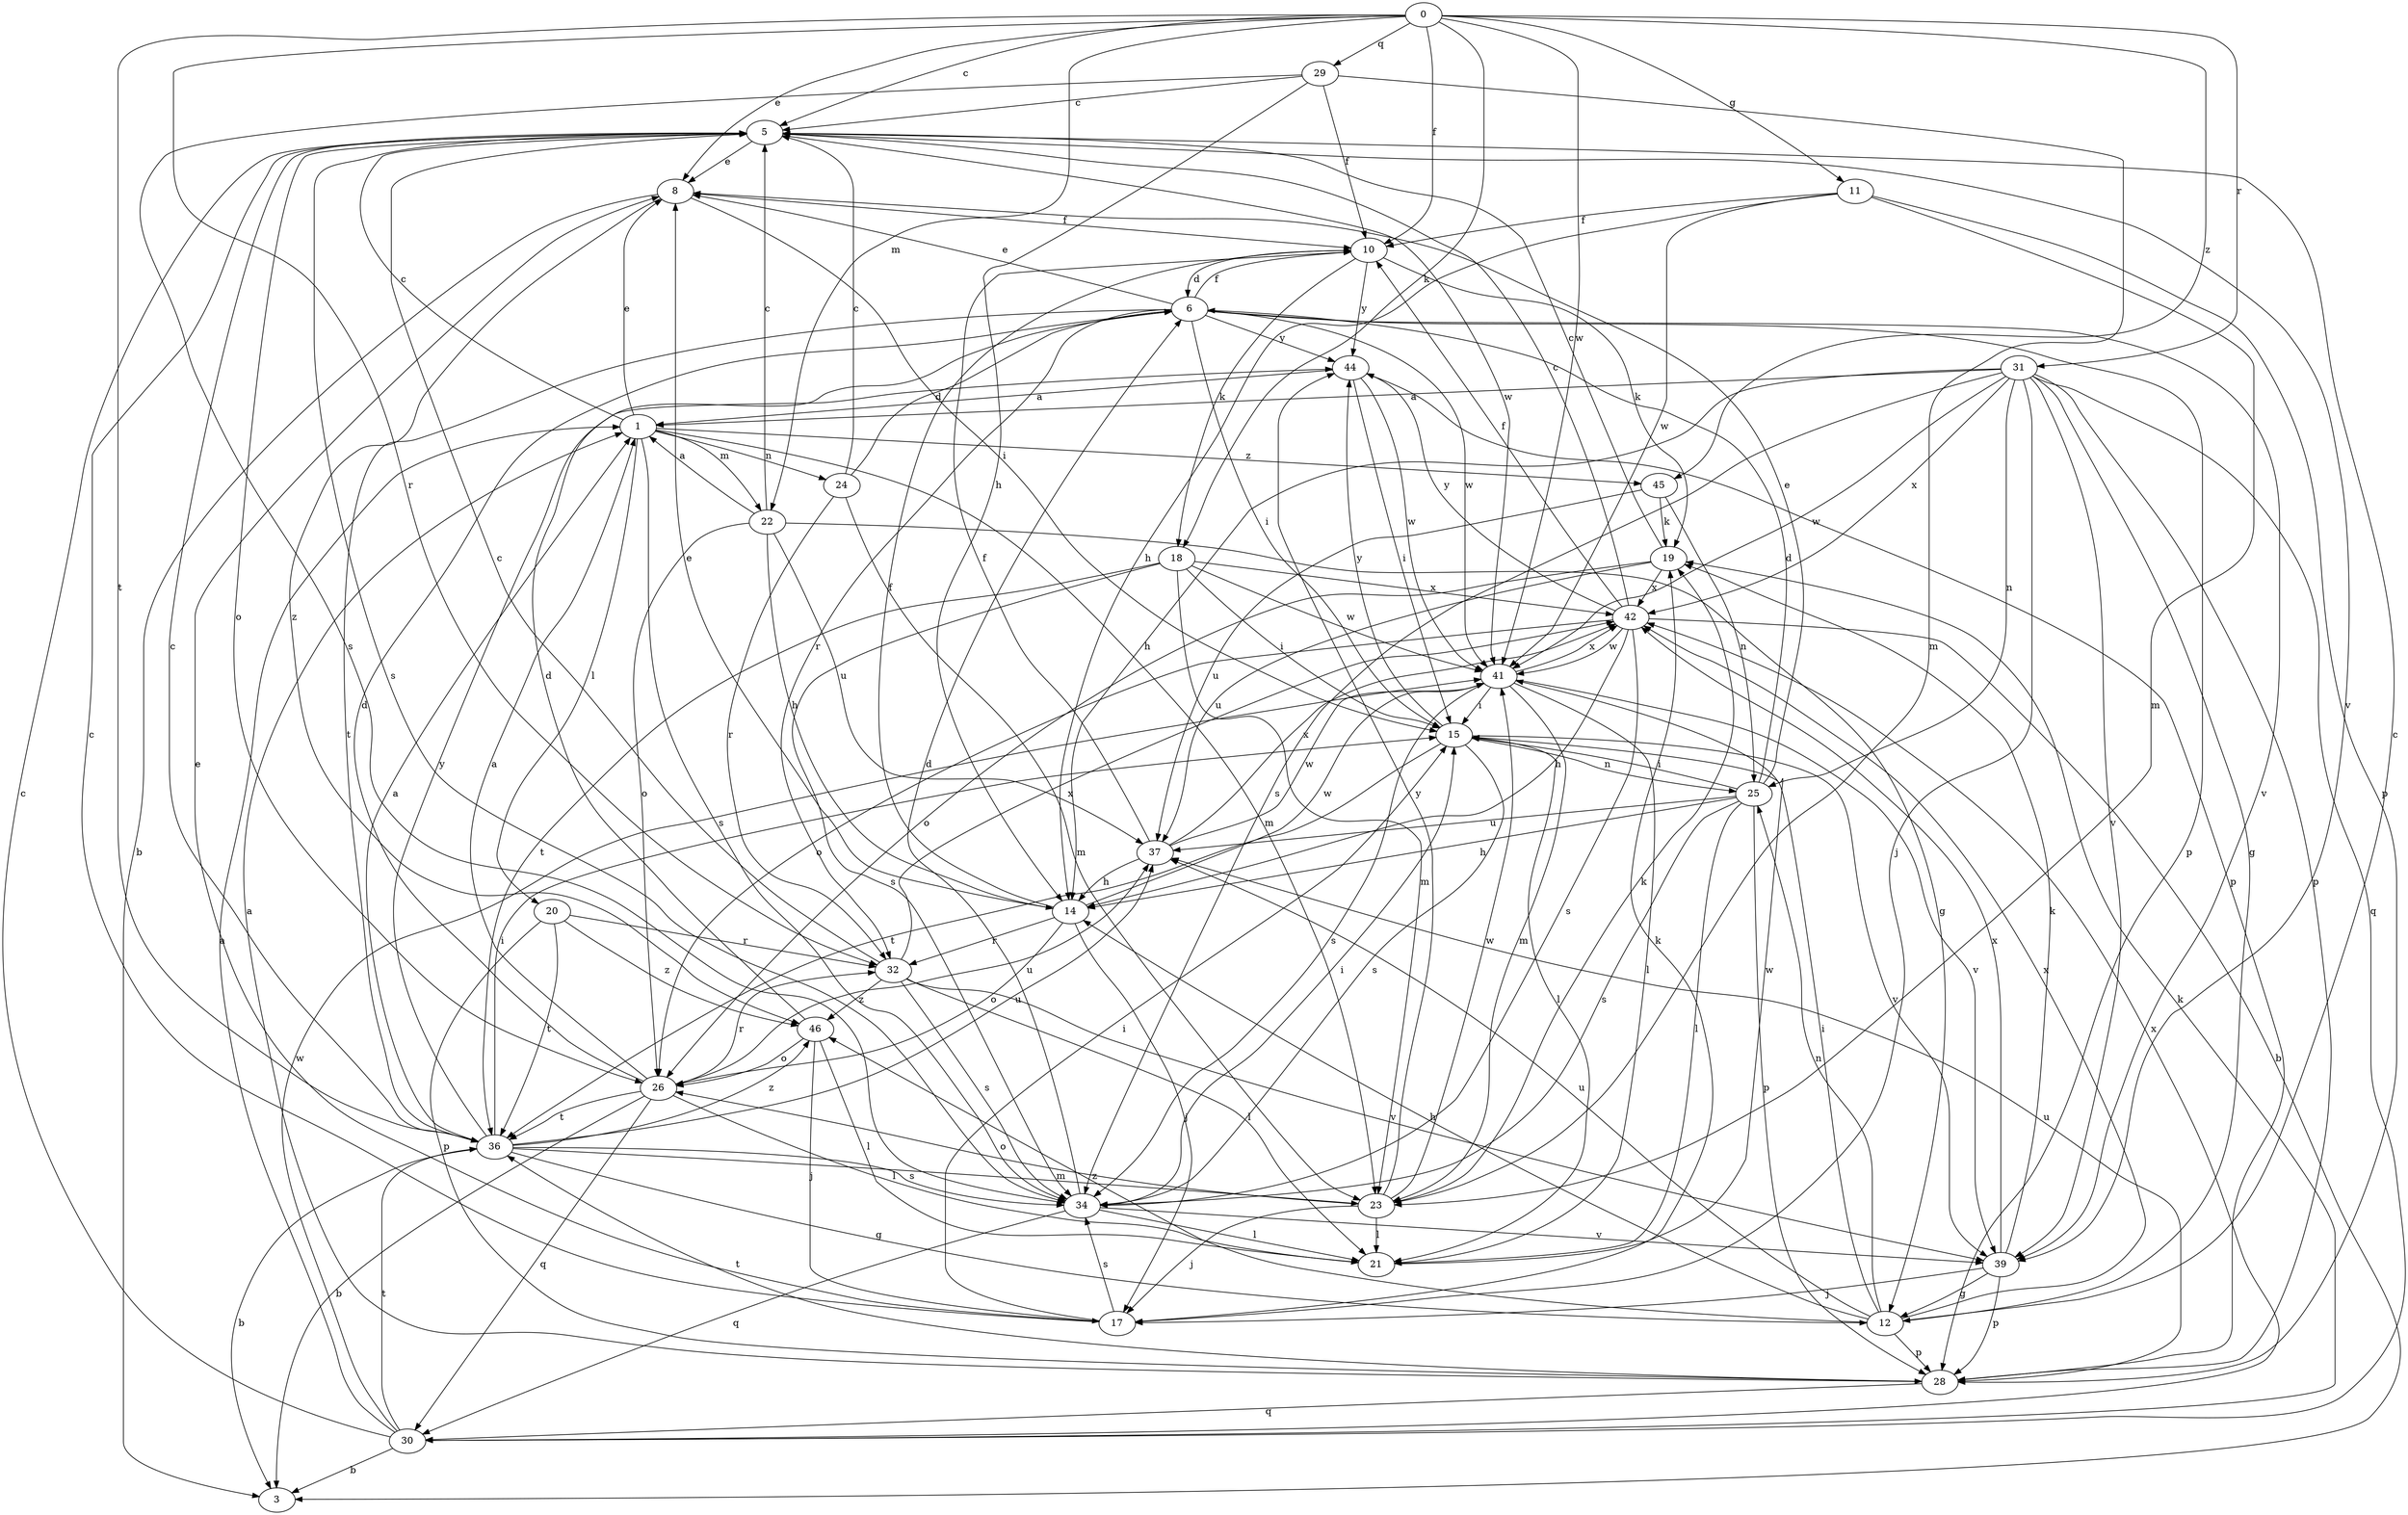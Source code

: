 strict digraph  {
0;
1;
3;
5;
6;
8;
10;
11;
12;
14;
15;
17;
18;
19;
20;
21;
22;
23;
24;
25;
26;
28;
29;
30;
31;
32;
34;
36;
37;
39;
41;
42;
44;
45;
46;
0 -> 5  [label=c];
0 -> 8  [label=e];
0 -> 10  [label=f];
0 -> 11  [label=g];
0 -> 18  [label=k];
0 -> 22  [label=m];
0 -> 29  [label=q];
0 -> 31  [label=r];
0 -> 32  [label=r];
0 -> 36  [label=t];
0 -> 41  [label=w];
0 -> 45  [label=z];
1 -> 5  [label=c];
1 -> 8  [label=e];
1 -> 20  [label=l];
1 -> 22  [label=m];
1 -> 23  [label=m];
1 -> 24  [label=n];
1 -> 34  [label=s];
1 -> 45  [label=z];
5 -> 8  [label=e];
5 -> 26  [label=o];
5 -> 34  [label=s];
5 -> 39  [label=v];
5 -> 41  [label=w];
6 -> 8  [label=e];
6 -> 10  [label=f];
6 -> 15  [label=i];
6 -> 28  [label=p];
6 -> 32  [label=r];
6 -> 36  [label=t];
6 -> 39  [label=v];
6 -> 41  [label=w];
6 -> 44  [label=y];
8 -> 3  [label=b];
8 -> 10  [label=f];
8 -> 15  [label=i];
8 -> 46  [label=z];
10 -> 6  [label=d];
10 -> 18  [label=k];
10 -> 19  [label=k];
10 -> 44  [label=y];
11 -> 10  [label=f];
11 -> 14  [label=h];
11 -> 23  [label=m];
11 -> 28  [label=p];
11 -> 41  [label=w];
12 -> 5  [label=c];
12 -> 14  [label=h];
12 -> 15  [label=i];
12 -> 25  [label=n];
12 -> 28  [label=p];
12 -> 37  [label=u];
12 -> 42  [label=x];
12 -> 46  [label=z];
14 -> 8  [label=e];
14 -> 10  [label=f];
14 -> 17  [label=j];
14 -> 26  [label=o];
14 -> 32  [label=r];
14 -> 41  [label=w];
15 -> 21  [label=l];
15 -> 25  [label=n];
15 -> 34  [label=s];
15 -> 36  [label=t];
15 -> 39  [label=v];
15 -> 44  [label=y];
17 -> 5  [label=c];
17 -> 8  [label=e];
17 -> 15  [label=i];
17 -> 19  [label=k];
17 -> 34  [label=s];
18 -> 15  [label=i];
18 -> 23  [label=m];
18 -> 34  [label=s];
18 -> 36  [label=t];
18 -> 41  [label=w];
18 -> 42  [label=x];
19 -> 5  [label=c];
19 -> 26  [label=o];
19 -> 37  [label=u];
19 -> 42  [label=x];
20 -> 28  [label=p];
20 -> 32  [label=r];
20 -> 36  [label=t];
20 -> 46  [label=z];
21 -> 41  [label=w];
22 -> 1  [label=a];
22 -> 5  [label=c];
22 -> 12  [label=g];
22 -> 14  [label=h];
22 -> 26  [label=o];
22 -> 37  [label=u];
23 -> 17  [label=j];
23 -> 19  [label=k];
23 -> 21  [label=l];
23 -> 26  [label=o];
23 -> 41  [label=w];
23 -> 44  [label=y];
24 -> 5  [label=c];
24 -> 6  [label=d];
24 -> 23  [label=m];
24 -> 32  [label=r];
25 -> 6  [label=d];
25 -> 8  [label=e];
25 -> 14  [label=h];
25 -> 15  [label=i];
25 -> 21  [label=l];
25 -> 28  [label=p];
25 -> 34  [label=s];
25 -> 37  [label=u];
26 -> 1  [label=a];
26 -> 3  [label=b];
26 -> 6  [label=d];
26 -> 21  [label=l];
26 -> 30  [label=q];
26 -> 32  [label=r];
26 -> 36  [label=t];
26 -> 37  [label=u];
28 -> 1  [label=a];
28 -> 30  [label=q];
28 -> 36  [label=t];
28 -> 37  [label=u];
29 -> 5  [label=c];
29 -> 10  [label=f];
29 -> 14  [label=h];
29 -> 23  [label=m];
29 -> 34  [label=s];
30 -> 1  [label=a];
30 -> 3  [label=b];
30 -> 5  [label=c];
30 -> 19  [label=k];
30 -> 36  [label=t];
30 -> 41  [label=w];
30 -> 42  [label=x];
31 -> 1  [label=a];
31 -> 12  [label=g];
31 -> 14  [label=h];
31 -> 17  [label=j];
31 -> 25  [label=n];
31 -> 28  [label=p];
31 -> 30  [label=q];
31 -> 34  [label=s];
31 -> 39  [label=v];
31 -> 41  [label=w];
31 -> 42  [label=x];
32 -> 5  [label=c];
32 -> 21  [label=l];
32 -> 34  [label=s];
32 -> 39  [label=v];
32 -> 42  [label=x];
32 -> 46  [label=z];
34 -> 6  [label=d];
34 -> 15  [label=i];
34 -> 21  [label=l];
34 -> 30  [label=q];
34 -> 39  [label=v];
36 -> 1  [label=a];
36 -> 3  [label=b];
36 -> 5  [label=c];
36 -> 12  [label=g];
36 -> 15  [label=i];
36 -> 23  [label=m];
36 -> 34  [label=s];
36 -> 37  [label=u];
36 -> 44  [label=y];
36 -> 46  [label=z];
37 -> 10  [label=f];
37 -> 14  [label=h];
37 -> 41  [label=w];
37 -> 42  [label=x];
39 -> 12  [label=g];
39 -> 17  [label=j];
39 -> 19  [label=k];
39 -> 28  [label=p];
39 -> 42  [label=x];
41 -> 15  [label=i];
41 -> 21  [label=l];
41 -> 23  [label=m];
41 -> 34  [label=s];
41 -> 39  [label=v];
41 -> 42  [label=x];
42 -> 3  [label=b];
42 -> 5  [label=c];
42 -> 10  [label=f];
42 -> 14  [label=h];
42 -> 26  [label=o];
42 -> 34  [label=s];
42 -> 41  [label=w];
42 -> 44  [label=y];
44 -> 1  [label=a];
44 -> 15  [label=i];
44 -> 28  [label=p];
44 -> 41  [label=w];
45 -> 19  [label=k];
45 -> 25  [label=n];
45 -> 37  [label=u];
46 -> 6  [label=d];
46 -> 17  [label=j];
46 -> 21  [label=l];
46 -> 26  [label=o];
}
